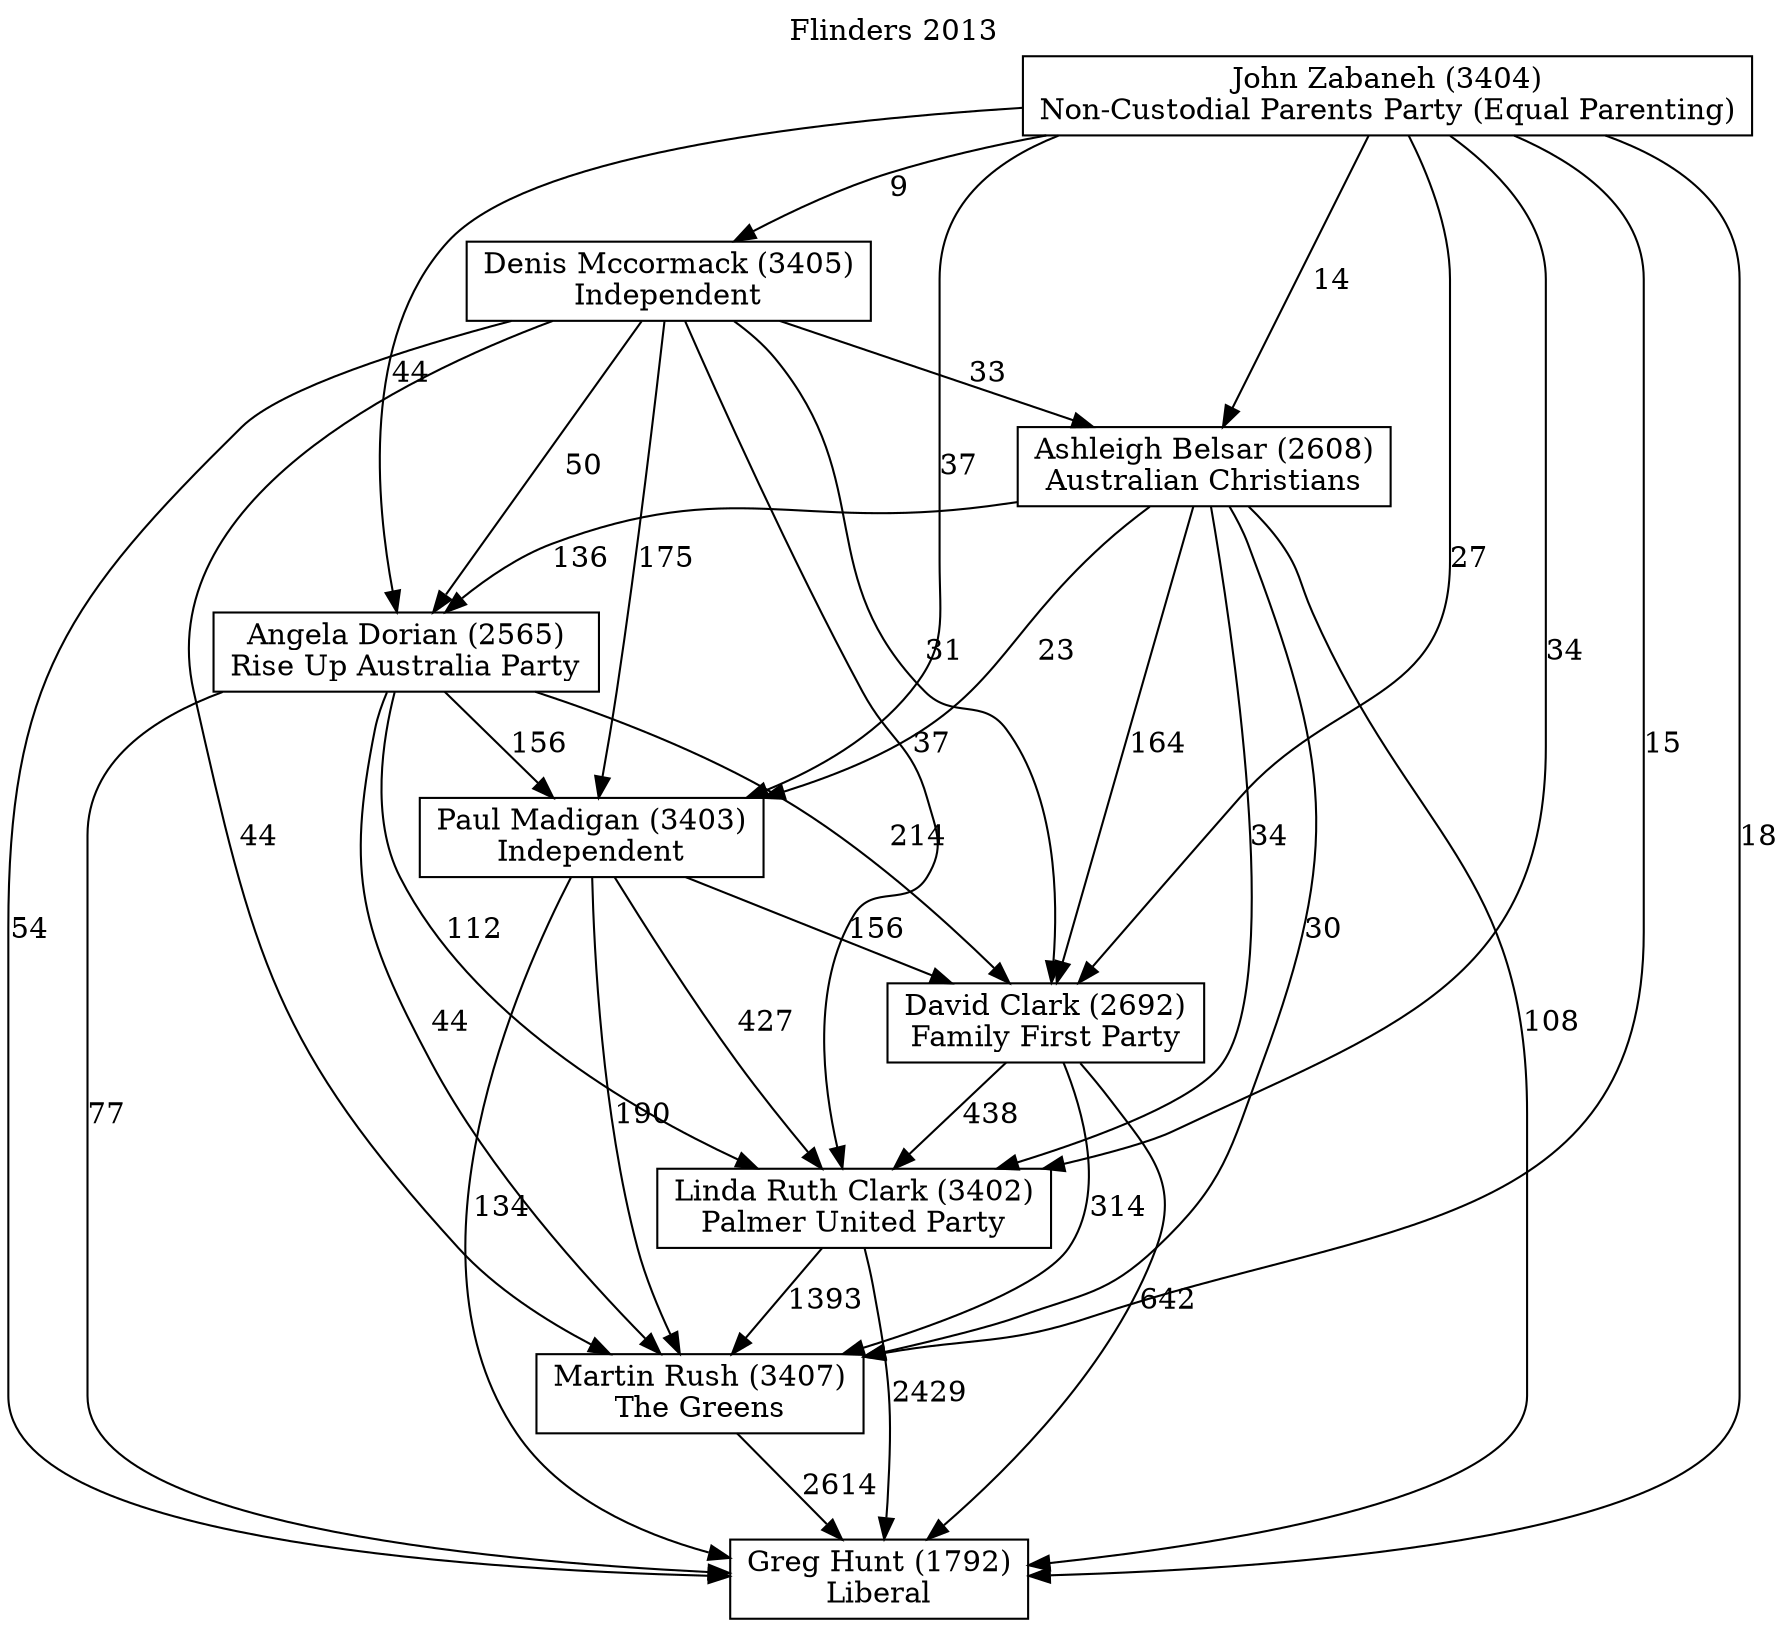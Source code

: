 // House preference flow
digraph "Greg Hunt (1792)_Flinders_2013" {
	graph [label="Flinders 2013" labelloc=t mclimit=10]
	node [shape=box]
	"Greg Hunt (1792)" [label="Greg Hunt (1792)
Liberal"]
	"Martin Rush (3407)" [label="Martin Rush (3407)
The Greens"]
	"Linda Ruth Clark (3402)" [label="Linda Ruth Clark (3402)
Palmer United Party"]
	"David Clark (2692)" [label="David Clark (2692)
Family First Party"]
	"Paul Madigan (3403)" [label="Paul Madigan (3403)
Independent"]
	"Angela Dorian (2565)" [label="Angela Dorian (2565)
Rise Up Australia Party"]
	"Ashleigh Belsar (2608)" [label="Ashleigh Belsar (2608)
Australian Christians"]
	"Denis Mccormack (3405)" [label="Denis Mccormack (3405)
Independent"]
	"John Zabaneh (3404)" [label="John Zabaneh (3404)
Non-Custodial Parents Party (Equal Parenting)"]
	"Martin Rush (3407)" -> "Greg Hunt (1792)" [label=2614]
	"Linda Ruth Clark (3402)" -> "Martin Rush (3407)" [label=1393]
	"David Clark (2692)" -> "Linda Ruth Clark (3402)" [label=438]
	"Paul Madigan (3403)" -> "David Clark (2692)" [label=156]
	"Angela Dorian (2565)" -> "Paul Madigan (3403)" [label=156]
	"Ashleigh Belsar (2608)" -> "Angela Dorian (2565)" [label=136]
	"Denis Mccormack (3405)" -> "Ashleigh Belsar (2608)" [label=33]
	"John Zabaneh (3404)" -> "Denis Mccormack (3405)" [label=9]
	"Linda Ruth Clark (3402)" -> "Greg Hunt (1792)" [label=2429]
	"David Clark (2692)" -> "Greg Hunt (1792)" [label=642]
	"Paul Madigan (3403)" -> "Greg Hunt (1792)" [label=134]
	"Angela Dorian (2565)" -> "Greg Hunt (1792)" [label=77]
	"Ashleigh Belsar (2608)" -> "Greg Hunt (1792)" [label=108]
	"Denis Mccormack (3405)" -> "Greg Hunt (1792)" [label=54]
	"John Zabaneh (3404)" -> "Greg Hunt (1792)" [label=18]
	"John Zabaneh (3404)" -> "Ashleigh Belsar (2608)" [label=14]
	"Denis Mccormack (3405)" -> "Angela Dorian (2565)" [label=50]
	"John Zabaneh (3404)" -> "Angela Dorian (2565)" [label=44]
	"Ashleigh Belsar (2608)" -> "Paul Madigan (3403)" [label=23]
	"Denis Mccormack (3405)" -> "Paul Madigan (3403)" [label=175]
	"John Zabaneh (3404)" -> "Paul Madigan (3403)" [label=37]
	"Angela Dorian (2565)" -> "David Clark (2692)" [label=214]
	"Ashleigh Belsar (2608)" -> "David Clark (2692)" [label=164]
	"Denis Mccormack (3405)" -> "David Clark (2692)" [label=31]
	"John Zabaneh (3404)" -> "David Clark (2692)" [label=27]
	"Paul Madigan (3403)" -> "Linda Ruth Clark (3402)" [label=427]
	"Angela Dorian (2565)" -> "Linda Ruth Clark (3402)" [label=112]
	"Ashleigh Belsar (2608)" -> "Linda Ruth Clark (3402)" [label=34]
	"Denis Mccormack (3405)" -> "Linda Ruth Clark (3402)" [label=37]
	"John Zabaneh (3404)" -> "Linda Ruth Clark (3402)" [label=34]
	"David Clark (2692)" -> "Martin Rush (3407)" [label=314]
	"Paul Madigan (3403)" -> "Martin Rush (3407)" [label=190]
	"Angela Dorian (2565)" -> "Martin Rush (3407)" [label=44]
	"Ashleigh Belsar (2608)" -> "Martin Rush (3407)" [label=30]
	"Denis Mccormack (3405)" -> "Martin Rush (3407)" [label=44]
	"John Zabaneh (3404)" -> "Martin Rush (3407)" [label=15]
}
